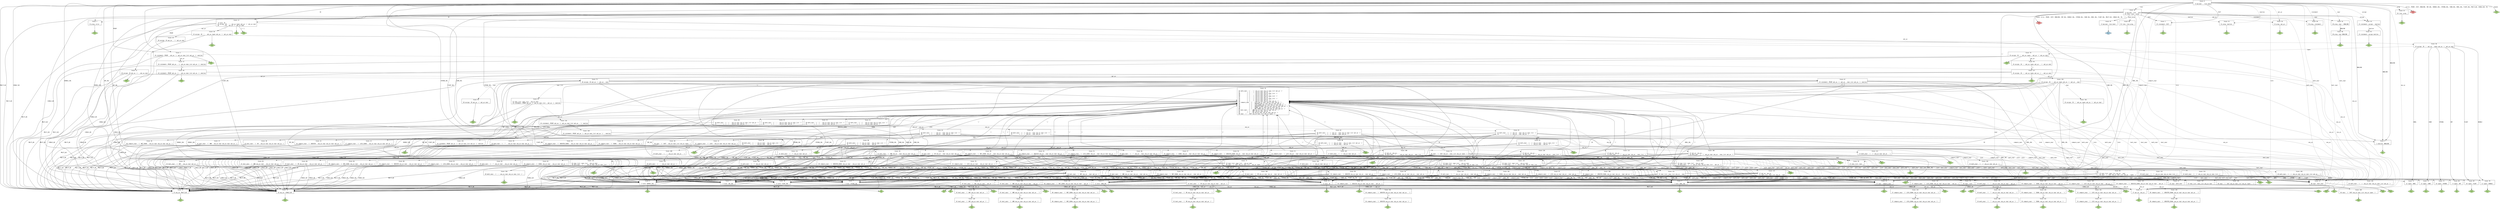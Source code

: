 // Generated by GNU Bison 3.5.1.
// Report bugs to <bug-bison@gnu.org>.
// Home page: <https://www.gnu.org/software/bison/>.

digraph "./parser/Parser.y"
{
  node [fontname = courier, shape = box, colorscheme = paired6]
  edge [fontname = courier]

  0 [label="State 0\n\l  0 $accept: . line $end\l"]
  0 -> 1 [style=dotted]
  0 -> 2 [style=solid label="PRINT"]
  0 -> 3 [style=solid label="EXIT"]
  0 -> 4 [style=solid label="NEWLINE"]
  0 -> 5 [style=solid label="INT_VAL"]
  0 -> 6 [style=solid label="DOUBLE_VAL"]
  0 -> 7 [style=solid label="STRING_VAL"]
  0 -> 8 [style=solid label="CHAR_VAL"]
  0 -> 9 [style=solid label="BOOL_VAL"]
  0 -> 10 [style=solid label="FLOAT_VAL"]
  0 -> 11 [style=solid label="MULTI_WS"]
  0 -> 12 [style=solid label="SINGLE_WS"]
  0 -> 13 [style=solid label="ID"]
  0 -> 14 [style=solid label="'('"]
  0 -> 15 [style=dashed label="newline"]
  0 -> 16 [style=dashed label="term"]
  0 -> 17 [style=dashed label="any_ws"]
  0 -> 18 [style=dashed label="opt_ws"]
  0 -> 19 [style=dashed label="assign"]
  0 -> 20 [style=dashed label="statement"]
  0 -> 21 [style=dashed label="math_expr"]
  0 -> 22 [style=dashed label="compare_expr"]
  0 -> 23 [style=dashed label="bool_expr"]
  0 -> 24 [style=dashed label="expr"]
  0 -> 25 [style=dashed label="prog"]
  0 -> 26 [style=dashed label="line"]
  0 -> "0R18d" [label="[error, PRINT, EXIT, NEWLINE, INT_VAL, DOUBLE_VAL, STRING_VAL, CHAR_VAL, BOOL_VAL, FLOAT_VAL, MULTI_WS, SINGLE_WS, ID, '(']", style=solid]
 "0R18d" [label="R18", fillcolor=5, shape=diamond, style=filled]
  0 -> "0R18" [label="[$end]", style=solid]
 "0R18" [label="R18", fillcolor=3, shape=diamond, style=filled]
  1 [label="State 1\n\l 53 prog: error .\l"]
  1 -> "1R53" [style=solid]
 "1R53" [label="R53", fillcolor=3, shape=diamond, style=filled]
  2 [label="State 2\n\l 24 statement: PRINT . opt_ws '|' opt_ws expr_list opt_ws '|' newline\l"]
  2 -> 11 [style=solid label="MULTI_WS"]
  2 -> 12 [style=solid label="SINGLE_WS"]
  2 -> 17 [style=dashed label="any_ws"]
  2 -> 27 [style=dashed label="opt_ws"]
  2 -> "2R18" [style=solid]
 "2R18" [label="R18", fillcolor=3, shape=diamond, style=filled]
  3 [label="State 3\n\l 25 statement: EXIT .\l"]
  3 -> "3R25" [style=solid]
 "3R25" [label="R25", fillcolor=3, shape=diamond, style=filled]
  4 [label="State 4\n\l  1 newline: NEWLINE .\l"]
  4 -> "4R1" [style=solid]
 "4R1" [label="R1", fillcolor=3, shape=diamond, style=filled]
  5 [label="State 5\n\l  2 term: INT_VAL .\l"]
  5 -> "5R2" [style=solid]
 "5R2" [label="R2", fillcolor=3, shape=diamond, style=filled]
  6 [label="State 6\n\l  3 term: DOUBLE_VAL .\l"]
  6 -> "6R3" [style=solid]
 "6R3" [label="R3", fillcolor=3, shape=diamond, style=filled]
  7 [label="State 7\n\l  5 term: STRING_VAL .\l"]
  7 -> "7R5" [style=solid]
 "7R5" [label="R5", fillcolor=3, shape=diamond, style=filled]
  8 [label="State 8\n\l  6 term: CHAR_VAL .\l"]
  8 -> "8R6" [style=solid]
 "8R6" [label="R6", fillcolor=3, shape=diamond, style=filled]
  9 [label="State 9\n\l  7 term: BOOL_VAL .\l"]
  9 -> "9R7" [style=solid]
 "9R7" [label="R7", fillcolor=3, shape=diamond, style=filled]
  10 [label="State 10\n\l  4 term: FLOAT_VAL .\l"]
  10 -> "10R4" [style=solid]
 "10R4" [label="R4", fillcolor=3, shape=diamond, style=filled]
  11 [label="State 11\n\l 15 any_ws: MULTI_WS .\l"]
  11 -> "11R15" [style=solid]
 "11R15" [label="R15", fillcolor=3, shape=diamond, style=filled]
  12 [label="State 12\n\l 16 any_ws: SINGLE_WS .\l"]
  12 -> "12R16" [style=solid]
 "12R16" [label="R16", fillcolor=3, shape=diamond, style=filled]
  13 [label="State 13\n\l  8 term: ID .\l 19 assign: ID . ':' opt_ws types opt_ws '=' opt_ws expr\l 20       | ID . opt_ws '=' opt_ws expr\l"]
  13 -> 11 [style=solid label="MULTI_WS"]
  13 -> 12 [style=solid label="SINGLE_WS"]
  13 -> 28 [style=solid label="':'"]
  13 -> 17 [style=dashed label="any_ws"]
  13 -> 29 [style=dashed label="opt_ws"]
  13 -> "13R8" [style=solid]
 "13R8" [label="R8", fillcolor=3, shape=diamond, style=filled]
  13 -> "13R18" [label="['=']", style=solid]
 "13R18" [label="R18", fillcolor=3, shape=diamond, style=filled]
  14 [label="State 14\n\l 26 math_expr: '(' . '+' any_ws expr any_ws expr_list opt_ws ')'\l 27          | '(' . '+' any_ws expr opt_ws ')'\l 28          | '(' . '-' any_ws expr any_ws expr_list ')'\l 29          | '(' . '-' any_ws expr opt_ws ')'\l 30          | '(' . '*' any_ws expr any_ws expr_list ')'\l 31          | '(' . '*' any_ws expr opt_ws ')'\l 32          | '(' . '/' any_ws expr any_ws expr_list ')'\l 33          | '(' . '/' any_ws expr opt_ws ')'\l 34          | '(' . '^' any_ws expr any_ws expr opt_ws ')'\l 35 compare_expr: '(' . LESS any_ws expr any_ws expr opt_ws ')'\l 36             | '(' . GREATER any_ws expr any_ws expr opt_ws ')'\l 37             | '(' . LESS_EQUAL any_ws expr any_ws expr opt_ws ')'\l 38             | '(' . GREATER_EQUAL any_ws expr any_ws expr opt_ws ')'\l 39             | '(' . EQUAL any_ws expr any_ws expr opt_ws ')'\l 40             | '(' . NOT_EQUAL any_ws expr any_ws expr opt_ws ')'\l 41 bool_expr: '(' . AND any_ws expr any_ws expr opt_ws ')'\l 42          | '(' . NOT any_ws expr opt_ws ')'\l 43          | '(' . OR any_ws expr any_ws expr opt_ws ')'\l 46 expr: '(' . CAST any_ws expr_list any_ws types ')'\l"]
  14 -> 30 [style=solid label="CAST"]
  14 -> 31 [style=solid label="LESS"]
  14 -> 32 [style=solid label="GREATER"]
  14 -> 33 [style=solid label="LESS_EQUAL"]
  14 -> 34 [style=solid label="GREATER_EQUAL"]
  14 -> 35 [style=solid label="EQUAL"]
  14 -> 36 [style=solid label="NOT_EQUAL"]
  14 -> 37 [style=solid label="AND"]
  14 -> 38 [style=solid label="OR"]
  14 -> 39 [style=solid label="NOT"]
  14 -> 40 [style=solid label="'+'"]
  14 -> 41 [style=solid label="'-'"]
  14 -> 42 [style=solid label="'*'"]
  14 -> 43 [style=solid label="'/'"]
  14 -> 44 [style=solid label="'^'"]
  15 [label="State 15\n\l 51 prog: newline .\l"]
  15 -> "15R51" [style=solid]
 "15R51" [label="R51", fillcolor=3, shape=diamond, style=filled]
  16 [label="State 16\n\l 44 expr: term .\l"]
  16 -> "16R44" [style=solid]
 "16R44" [label="R44", fillcolor=3, shape=diamond, style=filled]
  17 [label="State 17\n\l 17 opt_ws: any_ws .\l"]
  17 -> "17R17" [style=solid]
 "17R17" [label="R17", fillcolor=3, shape=diamond, style=filled]
  18 [label="State 18\n\l 52 prog: opt_ws .\l"]
  18 -> "18R52" [style=solid]
 "18R52" [label="R52", fillcolor=3, shape=diamond, style=filled]
  19 [label="State 19\n\l 23 statement: assign . newline\l"]
  19 -> 4 [style=solid label="NEWLINE"]
  19 -> 45 [style=dashed label="newline"]
  20 [label="State 20\n\l 50 prog: statement .\l"]
  20 -> "20R50" [style=solid]
 "20R50" [label="R50", fillcolor=3, shape=diamond, style=filled]
  21 [label="State 21\n\l 45 expr: math_expr .\l"]
  21 -> "21R45" [style=solid]
 "21R45" [label="R45", fillcolor=3, shape=diamond, style=filled]
  22 [label="State 22\n\l 47 expr: compare_expr .\l"]
  22 -> "22R47" [style=solid]
 "22R47" [label="R47", fillcolor=3, shape=diamond, style=filled]
  23 [label="State 23\n\l 48 expr: bool_expr .\l"]
  23 -> "23R48" [style=solid]
 "23R48" [label="R48", fillcolor=3, shape=diamond, style=filled]
  24 [label="State 24\n\l 49 prog: expr . NEWLINE\l"]
  24 -> 46 [style=solid label="NEWLINE"]
  25 [label="State 25\n\l 54 line: prog .\l"]
  25 -> "25R54" [style=solid]
 "25R54" [label="R54", fillcolor=3, shape=diamond, style=filled]
  26 [label="State 26\n\l  0 $accept: line . $end\l 55 line: line . prog\l"]
  26 -> 47 [style=solid label="$end"]
  26 -> 1 [style=dotted]
  26 -> 2 [style=solid label="PRINT"]
  26 -> 3 [style=solid label="EXIT"]
  26 -> 4 [style=solid label="NEWLINE"]
  26 -> 5 [style=solid label="INT_VAL"]
  26 -> 6 [style=solid label="DOUBLE_VAL"]
  26 -> 7 [style=solid label="STRING_VAL"]
  26 -> 8 [style=solid label="CHAR_VAL"]
  26 -> 9 [style=solid label="BOOL_VAL"]
  26 -> 10 [style=solid label="FLOAT_VAL"]
  26 -> 11 [style=solid label="MULTI_WS"]
  26 -> 12 [style=solid label="SINGLE_WS"]
  26 -> 13 [style=solid label="ID"]
  26 -> 14 [style=solid label="'('"]
  26 -> 15 [style=dashed label="newline"]
  26 -> 16 [style=dashed label="term"]
  26 -> 17 [style=dashed label="any_ws"]
  26 -> 18 [style=dashed label="opt_ws"]
  26 -> 19 [style=dashed label="assign"]
  26 -> 20 [style=dashed label="statement"]
  26 -> 21 [style=dashed label="math_expr"]
  26 -> 22 [style=dashed label="compare_expr"]
  26 -> 23 [style=dashed label="bool_expr"]
  26 -> 24 [style=dashed label="expr"]
  26 -> 48 [style=dashed label="prog"]
  26 -> "26R18d" [label="[$end, error, PRINT, EXIT, NEWLINE, INT_VAL, DOUBLE_VAL, STRING_VAL, CHAR_VAL, BOOL_VAL, FLOAT_VAL, MULTI_WS, SINGLE_WS, ID, '(']", style=solid]
 "26R18d" [label="R18", fillcolor=5, shape=diamond, style=filled]
  27 [label="State 27\n\l 24 statement: PRINT opt_ws . '|' opt_ws expr_list opt_ws '|' newline\l"]
  27 -> 49 [style=solid label="'|'"]
  28 [label="State 28\n\l 19 assign: ID ':' . opt_ws types opt_ws '=' opt_ws expr\l"]
  28 -> 11 [style=solid label="MULTI_WS"]
  28 -> 12 [style=solid label="SINGLE_WS"]
  28 -> 17 [style=dashed label="any_ws"]
  28 -> 50 [style=dashed label="opt_ws"]
  28 -> "28R18" [style=solid]
 "28R18" [label="R18", fillcolor=3, shape=diamond, style=filled]
  29 [label="State 29\n\l 20 assign: ID opt_ws . '=' opt_ws expr\l"]
  29 -> 51 [style=solid label="'='"]
  30 [label="State 30\n\l 46 expr: '(' CAST . any_ws expr_list any_ws types ')'\l"]
  30 -> 11 [style=solid label="MULTI_WS"]
  30 -> 12 [style=solid label="SINGLE_WS"]
  30 -> 52 [style=dashed label="any_ws"]
  31 [label="State 31\n\l 35 compare_expr: '(' LESS . any_ws expr any_ws expr opt_ws ')'\l"]
  31 -> 11 [style=solid label="MULTI_WS"]
  31 -> 12 [style=solid label="SINGLE_WS"]
  31 -> 53 [style=dashed label="any_ws"]
  32 [label="State 32\n\l 36 compare_expr: '(' GREATER . any_ws expr any_ws expr opt_ws ')'\l"]
  32 -> 11 [style=solid label="MULTI_WS"]
  32 -> 12 [style=solid label="SINGLE_WS"]
  32 -> 54 [style=dashed label="any_ws"]
  33 [label="State 33\n\l 37 compare_expr: '(' LESS_EQUAL . any_ws expr any_ws expr opt_ws ')'\l"]
  33 -> 11 [style=solid label="MULTI_WS"]
  33 -> 12 [style=solid label="SINGLE_WS"]
  33 -> 55 [style=dashed label="any_ws"]
  34 [label="State 34\n\l 38 compare_expr: '(' GREATER_EQUAL . any_ws expr any_ws expr opt_ws ')'\l"]
  34 -> 11 [style=solid label="MULTI_WS"]
  34 -> 12 [style=solid label="SINGLE_WS"]
  34 -> 56 [style=dashed label="any_ws"]
  35 [label="State 35\n\l 39 compare_expr: '(' EQUAL . any_ws expr any_ws expr opt_ws ')'\l"]
  35 -> 11 [style=solid label="MULTI_WS"]
  35 -> 12 [style=solid label="SINGLE_WS"]
  35 -> 57 [style=dashed label="any_ws"]
  36 [label="State 36\n\l 40 compare_expr: '(' NOT_EQUAL . any_ws expr any_ws expr opt_ws ')'\l"]
  36 -> 11 [style=solid label="MULTI_WS"]
  36 -> 12 [style=solid label="SINGLE_WS"]
  36 -> 58 [style=dashed label="any_ws"]
  37 [label="State 37\n\l 41 bool_expr: '(' AND . any_ws expr any_ws expr opt_ws ')'\l"]
  37 -> 11 [style=solid label="MULTI_WS"]
  37 -> 12 [style=solid label="SINGLE_WS"]
  37 -> 59 [style=dashed label="any_ws"]
  38 [label="State 38\n\l 43 bool_expr: '(' OR . any_ws expr any_ws expr opt_ws ')'\l"]
  38 -> 11 [style=solid label="MULTI_WS"]
  38 -> 12 [style=solid label="SINGLE_WS"]
  38 -> 60 [style=dashed label="any_ws"]
  39 [label="State 39\n\l 42 bool_expr: '(' NOT . any_ws expr opt_ws ')'\l"]
  39 -> 11 [style=solid label="MULTI_WS"]
  39 -> 12 [style=solid label="SINGLE_WS"]
  39 -> 61 [style=dashed label="any_ws"]
  40 [label="State 40\n\l 26 math_expr: '(' '+' . any_ws expr any_ws expr_list opt_ws ')'\l 27          | '(' '+' . any_ws expr opt_ws ')'\l"]
  40 -> 11 [style=solid label="MULTI_WS"]
  40 -> 12 [style=solid label="SINGLE_WS"]
  40 -> 62 [style=dashed label="any_ws"]
  41 [label="State 41\n\l 28 math_expr: '(' '-' . any_ws expr any_ws expr_list ')'\l 29          | '(' '-' . any_ws expr opt_ws ')'\l"]
  41 -> 11 [style=solid label="MULTI_WS"]
  41 -> 12 [style=solid label="SINGLE_WS"]
  41 -> 63 [style=dashed label="any_ws"]
  42 [label="State 42\n\l 30 math_expr: '(' '*' . any_ws expr any_ws expr_list ')'\l 31          | '(' '*' . any_ws expr opt_ws ')'\l"]
  42 -> 11 [style=solid label="MULTI_WS"]
  42 -> 12 [style=solid label="SINGLE_WS"]
  42 -> 64 [style=dashed label="any_ws"]
  43 [label="State 43\n\l 32 math_expr: '(' '/' . any_ws expr any_ws expr_list ')'\l 33          | '(' '/' . any_ws expr opt_ws ')'\l"]
  43 -> 11 [style=solid label="MULTI_WS"]
  43 -> 12 [style=solid label="SINGLE_WS"]
  43 -> 65 [style=dashed label="any_ws"]
  44 [label="State 44\n\l 34 math_expr: '(' '^' . any_ws expr any_ws expr opt_ws ')'\l"]
  44 -> 11 [style=solid label="MULTI_WS"]
  44 -> 12 [style=solid label="SINGLE_WS"]
  44 -> 66 [style=dashed label="any_ws"]
  45 [label="State 45\n\l 23 statement: assign newline .\l"]
  45 -> "45R23" [style=solid]
 "45R23" [label="R23", fillcolor=3, shape=diamond, style=filled]
  46 [label="State 46\n\l 49 prog: expr NEWLINE .\l"]
  46 -> "46R49" [style=solid]
 "46R49" [label="R49", fillcolor=3, shape=diamond, style=filled]
  47 [label="State 47\n\l  0 $accept: line $end .\l"]
  47 -> "47R0" [style=solid]
 "47R0" [label="Acc", fillcolor=1, shape=diamond, style=filled]
  48 [label="State 48\n\l 55 line: line prog .\l"]
  48 -> "48R55" [style=solid]
 "48R55" [label="R55", fillcolor=3, shape=diamond, style=filled]
  49 [label="State 49\n\l 24 statement: PRINT opt_ws '|' . opt_ws expr_list opt_ws '|' newline\l"]
  49 -> 11 [style=solid label="MULTI_WS"]
  49 -> 12 [style=solid label="SINGLE_WS"]
  49 -> 17 [style=dashed label="any_ws"]
  49 -> 67 [style=dashed label="opt_ws"]
  49 -> "49R18" [style=solid]
 "49R18" [label="R18", fillcolor=3, shape=diamond, style=filled]
  50 [label="State 50\n\l 19 assign: ID ':' opt_ws . types opt_ws '=' opt_ws expr\l"]
  50 -> 68 [style=solid label="INT"]
  50 -> 69 [style=solid label="FLOAT"]
  50 -> 70 [style=solid label="DOUBLE"]
  50 -> 71 [style=solid label="BOOL"]
  50 -> 72 [style=solid label="CHAR"]
  50 -> 73 [style=solid label="STRING"]
  50 -> 74 [style=dashed label="types"]
  51 [label="State 51\n\l 20 assign: ID opt_ws '=' . opt_ws expr\l"]
  51 -> 11 [style=solid label="MULTI_WS"]
  51 -> 12 [style=solid label="SINGLE_WS"]
  51 -> 17 [style=dashed label="any_ws"]
  51 -> 75 [style=dashed label="opt_ws"]
  51 -> "51R18" [style=solid]
 "51R18" [label="R18", fillcolor=3, shape=diamond, style=filled]
  52 [label="State 52\n\l 46 expr: '(' CAST any_ws . expr_list any_ws types ')'\l"]
  52 -> 5 [style=solid label="INT_VAL"]
  52 -> 6 [style=solid label="DOUBLE_VAL"]
  52 -> 7 [style=solid label="STRING_VAL"]
  52 -> 8 [style=solid label="CHAR_VAL"]
  52 -> 9 [style=solid label="BOOL_VAL"]
  52 -> 10 [style=solid label="FLOAT_VAL"]
  52 -> 76 [style=solid label="ID"]
  52 -> 14 [style=solid label="'('"]
  52 -> 16 [style=dashed label="term"]
  52 -> 77 [style=dashed label="expr_list"]
  52 -> 21 [style=dashed label="math_expr"]
  52 -> 22 [style=dashed label="compare_expr"]
  52 -> 23 [style=dashed label="bool_expr"]
  52 -> 78 [style=dashed label="expr"]
  53 [label="State 53\n\l 35 compare_expr: '(' LESS any_ws . expr any_ws expr opt_ws ')'\l"]
  53 -> 5 [style=solid label="INT_VAL"]
  53 -> 6 [style=solid label="DOUBLE_VAL"]
  53 -> 7 [style=solid label="STRING_VAL"]
  53 -> 8 [style=solid label="CHAR_VAL"]
  53 -> 9 [style=solid label="BOOL_VAL"]
  53 -> 10 [style=solid label="FLOAT_VAL"]
  53 -> 76 [style=solid label="ID"]
  53 -> 14 [style=solid label="'('"]
  53 -> 16 [style=dashed label="term"]
  53 -> 21 [style=dashed label="math_expr"]
  53 -> 22 [style=dashed label="compare_expr"]
  53 -> 23 [style=dashed label="bool_expr"]
  53 -> 79 [style=dashed label="expr"]
  54 [label="State 54\n\l 36 compare_expr: '(' GREATER any_ws . expr any_ws expr opt_ws ')'\l"]
  54 -> 5 [style=solid label="INT_VAL"]
  54 -> 6 [style=solid label="DOUBLE_VAL"]
  54 -> 7 [style=solid label="STRING_VAL"]
  54 -> 8 [style=solid label="CHAR_VAL"]
  54 -> 9 [style=solid label="BOOL_VAL"]
  54 -> 10 [style=solid label="FLOAT_VAL"]
  54 -> 76 [style=solid label="ID"]
  54 -> 14 [style=solid label="'('"]
  54 -> 16 [style=dashed label="term"]
  54 -> 21 [style=dashed label="math_expr"]
  54 -> 22 [style=dashed label="compare_expr"]
  54 -> 23 [style=dashed label="bool_expr"]
  54 -> 80 [style=dashed label="expr"]
  55 [label="State 55\n\l 37 compare_expr: '(' LESS_EQUAL any_ws . expr any_ws expr opt_ws ')'\l"]
  55 -> 5 [style=solid label="INT_VAL"]
  55 -> 6 [style=solid label="DOUBLE_VAL"]
  55 -> 7 [style=solid label="STRING_VAL"]
  55 -> 8 [style=solid label="CHAR_VAL"]
  55 -> 9 [style=solid label="BOOL_VAL"]
  55 -> 10 [style=solid label="FLOAT_VAL"]
  55 -> 76 [style=solid label="ID"]
  55 -> 14 [style=solid label="'('"]
  55 -> 16 [style=dashed label="term"]
  55 -> 21 [style=dashed label="math_expr"]
  55 -> 22 [style=dashed label="compare_expr"]
  55 -> 23 [style=dashed label="bool_expr"]
  55 -> 81 [style=dashed label="expr"]
  56 [label="State 56\n\l 38 compare_expr: '(' GREATER_EQUAL any_ws . expr any_ws expr opt_ws ')'\l"]
  56 -> 5 [style=solid label="INT_VAL"]
  56 -> 6 [style=solid label="DOUBLE_VAL"]
  56 -> 7 [style=solid label="STRING_VAL"]
  56 -> 8 [style=solid label="CHAR_VAL"]
  56 -> 9 [style=solid label="BOOL_VAL"]
  56 -> 10 [style=solid label="FLOAT_VAL"]
  56 -> 76 [style=solid label="ID"]
  56 -> 14 [style=solid label="'('"]
  56 -> 16 [style=dashed label="term"]
  56 -> 21 [style=dashed label="math_expr"]
  56 -> 22 [style=dashed label="compare_expr"]
  56 -> 23 [style=dashed label="bool_expr"]
  56 -> 82 [style=dashed label="expr"]
  57 [label="State 57\n\l 39 compare_expr: '(' EQUAL any_ws . expr any_ws expr opt_ws ')'\l"]
  57 -> 5 [style=solid label="INT_VAL"]
  57 -> 6 [style=solid label="DOUBLE_VAL"]
  57 -> 7 [style=solid label="STRING_VAL"]
  57 -> 8 [style=solid label="CHAR_VAL"]
  57 -> 9 [style=solid label="BOOL_VAL"]
  57 -> 10 [style=solid label="FLOAT_VAL"]
  57 -> 76 [style=solid label="ID"]
  57 -> 14 [style=solid label="'('"]
  57 -> 16 [style=dashed label="term"]
  57 -> 21 [style=dashed label="math_expr"]
  57 -> 22 [style=dashed label="compare_expr"]
  57 -> 23 [style=dashed label="bool_expr"]
  57 -> 83 [style=dashed label="expr"]
  58 [label="State 58\n\l 40 compare_expr: '(' NOT_EQUAL any_ws . expr any_ws expr opt_ws ')'\l"]
  58 -> 5 [style=solid label="INT_VAL"]
  58 -> 6 [style=solid label="DOUBLE_VAL"]
  58 -> 7 [style=solid label="STRING_VAL"]
  58 -> 8 [style=solid label="CHAR_VAL"]
  58 -> 9 [style=solid label="BOOL_VAL"]
  58 -> 10 [style=solid label="FLOAT_VAL"]
  58 -> 76 [style=solid label="ID"]
  58 -> 14 [style=solid label="'('"]
  58 -> 16 [style=dashed label="term"]
  58 -> 21 [style=dashed label="math_expr"]
  58 -> 22 [style=dashed label="compare_expr"]
  58 -> 23 [style=dashed label="bool_expr"]
  58 -> 84 [style=dashed label="expr"]
  59 [label="State 59\n\l 41 bool_expr: '(' AND any_ws . expr any_ws expr opt_ws ')'\l"]
  59 -> 5 [style=solid label="INT_VAL"]
  59 -> 6 [style=solid label="DOUBLE_VAL"]
  59 -> 7 [style=solid label="STRING_VAL"]
  59 -> 8 [style=solid label="CHAR_VAL"]
  59 -> 9 [style=solid label="BOOL_VAL"]
  59 -> 10 [style=solid label="FLOAT_VAL"]
  59 -> 76 [style=solid label="ID"]
  59 -> 14 [style=solid label="'('"]
  59 -> 16 [style=dashed label="term"]
  59 -> 21 [style=dashed label="math_expr"]
  59 -> 22 [style=dashed label="compare_expr"]
  59 -> 23 [style=dashed label="bool_expr"]
  59 -> 85 [style=dashed label="expr"]
  60 [label="State 60\n\l 43 bool_expr: '(' OR any_ws . expr any_ws expr opt_ws ')'\l"]
  60 -> 5 [style=solid label="INT_VAL"]
  60 -> 6 [style=solid label="DOUBLE_VAL"]
  60 -> 7 [style=solid label="STRING_VAL"]
  60 -> 8 [style=solid label="CHAR_VAL"]
  60 -> 9 [style=solid label="BOOL_VAL"]
  60 -> 10 [style=solid label="FLOAT_VAL"]
  60 -> 76 [style=solid label="ID"]
  60 -> 14 [style=solid label="'('"]
  60 -> 16 [style=dashed label="term"]
  60 -> 21 [style=dashed label="math_expr"]
  60 -> 22 [style=dashed label="compare_expr"]
  60 -> 23 [style=dashed label="bool_expr"]
  60 -> 86 [style=dashed label="expr"]
  61 [label="State 61\n\l 42 bool_expr: '(' NOT any_ws . expr opt_ws ')'\l"]
  61 -> 5 [style=solid label="INT_VAL"]
  61 -> 6 [style=solid label="DOUBLE_VAL"]
  61 -> 7 [style=solid label="STRING_VAL"]
  61 -> 8 [style=solid label="CHAR_VAL"]
  61 -> 9 [style=solid label="BOOL_VAL"]
  61 -> 10 [style=solid label="FLOAT_VAL"]
  61 -> 76 [style=solid label="ID"]
  61 -> 14 [style=solid label="'('"]
  61 -> 16 [style=dashed label="term"]
  61 -> 21 [style=dashed label="math_expr"]
  61 -> 22 [style=dashed label="compare_expr"]
  61 -> 23 [style=dashed label="bool_expr"]
  61 -> 87 [style=dashed label="expr"]
  62 [label="State 62\n\l 26 math_expr: '(' '+' any_ws . expr any_ws expr_list opt_ws ')'\l 27          | '(' '+' any_ws . expr opt_ws ')'\l"]
  62 -> 5 [style=solid label="INT_VAL"]
  62 -> 6 [style=solid label="DOUBLE_VAL"]
  62 -> 7 [style=solid label="STRING_VAL"]
  62 -> 8 [style=solid label="CHAR_VAL"]
  62 -> 9 [style=solid label="BOOL_VAL"]
  62 -> 10 [style=solid label="FLOAT_VAL"]
  62 -> 76 [style=solid label="ID"]
  62 -> 14 [style=solid label="'('"]
  62 -> 16 [style=dashed label="term"]
  62 -> 21 [style=dashed label="math_expr"]
  62 -> 22 [style=dashed label="compare_expr"]
  62 -> 23 [style=dashed label="bool_expr"]
  62 -> 88 [style=dashed label="expr"]
  63 [label="State 63\n\l 28 math_expr: '(' '-' any_ws . expr any_ws expr_list ')'\l 29          | '(' '-' any_ws . expr opt_ws ')'\l"]
  63 -> 5 [style=solid label="INT_VAL"]
  63 -> 6 [style=solid label="DOUBLE_VAL"]
  63 -> 7 [style=solid label="STRING_VAL"]
  63 -> 8 [style=solid label="CHAR_VAL"]
  63 -> 9 [style=solid label="BOOL_VAL"]
  63 -> 10 [style=solid label="FLOAT_VAL"]
  63 -> 76 [style=solid label="ID"]
  63 -> 14 [style=solid label="'('"]
  63 -> 16 [style=dashed label="term"]
  63 -> 21 [style=dashed label="math_expr"]
  63 -> 22 [style=dashed label="compare_expr"]
  63 -> 23 [style=dashed label="bool_expr"]
  63 -> 89 [style=dashed label="expr"]
  64 [label="State 64\n\l 30 math_expr: '(' '*' any_ws . expr any_ws expr_list ')'\l 31          | '(' '*' any_ws . expr opt_ws ')'\l"]
  64 -> 5 [style=solid label="INT_VAL"]
  64 -> 6 [style=solid label="DOUBLE_VAL"]
  64 -> 7 [style=solid label="STRING_VAL"]
  64 -> 8 [style=solid label="CHAR_VAL"]
  64 -> 9 [style=solid label="BOOL_VAL"]
  64 -> 10 [style=solid label="FLOAT_VAL"]
  64 -> 76 [style=solid label="ID"]
  64 -> 14 [style=solid label="'('"]
  64 -> 16 [style=dashed label="term"]
  64 -> 21 [style=dashed label="math_expr"]
  64 -> 22 [style=dashed label="compare_expr"]
  64 -> 23 [style=dashed label="bool_expr"]
  64 -> 90 [style=dashed label="expr"]
  65 [label="State 65\n\l 32 math_expr: '(' '/' any_ws . expr any_ws expr_list ')'\l 33          | '(' '/' any_ws . expr opt_ws ')'\l"]
  65 -> 5 [style=solid label="INT_VAL"]
  65 -> 6 [style=solid label="DOUBLE_VAL"]
  65 -> 7 [style=solid label="STRING_VAL"]
  65 -> 8 [style=solid label="CHAR_VAL"]
  65 -> 9 [style=solid label="BOOL_VAL"]
  65 -> 10 [style=solid label="FLOAT_VAL"]
  65 -> 76 [style=solid label="ID"]
  65 -> 14 [style=solid label="'('"]
  65 -> 16 [style=dashed label="term"]
  65 -> 21 [style=dashed label="math_expr"]
  65 -> 22 [style=dashed label="compare_expr"]
  65 -> 23 [style=dashed label="bool_expr"]
  65 -> 91 [style=dashed label="expr"]
  66 [label="State 66\n\l 34 math_expr: '(' '^' any_ws . expr any_ws expr opt_ws ')'\l"]
  66 -> 5 [style=solid label="INT_VAL"]
  66 -> 6 [style=solid label="DOUBLE_VAL"]
  66 -> 7 [style=solid label="STRING_VAL"]
  66 -> 8 [style=solid label="CHAR_VAL"]
  66 -> 9 [style=solid label="BOOL_VAL"]
  66 -> 10 [style=solid label="FLOAT_VAL"]
  66 -> 76 [style=solid label="ID"]
  66 -> 14 [style=solid label="'('"]
  66 -> 16 [style=dashed label="term"]
  66 -> 21 [style=dashed label="math_expr"]
  66 -> 22 [style=dashed label="compare_expr"]
  66 -> 23 [style=dashed label="bool_expr"]
  66 -> 92 [style=dashed label="expr"]
  67 [label="State 67\n\l 24 statement: PRINT opt_ws '|' opt_ws . expr_list opt_ws '|' newline\l"]
  67 -> 5 [style=solid label="INT_VAL"]
  67 -> 6 [style=solid label="DOUBLE_VAL"]
  67 -> 7 [style=solid label="STRING_VAL"]
  67 -> 8 [style=solid label="CHAR_VAL"]
  67 -> 9 [style=solid label="BOOL_VAL"]
  67 -> 10 [style=solid label="FLOAT_VAL"]
  67 -> 76 [style=solid label="ID"]
  67 -> 14 [style=solid label="'('"]
  67 -> 16 [style=dashed label="term"]
  67 -> 93 [style=dashed label="expr_list"]
  67 -> 21 [style=dashed label="math_expr"]
  67 -> 22 [style=dashed label="compare_expr"]
  67 -> 23 [style=dashed label="bool_expr"]
  67 -> 78 [style=dashed label="expr"]
  68 [label="State 68\n\l  9 types: INT .\l"]
  68 -> "68R9" [style=solid]
 "68R9" [label="R9", fillcolor=3, shape=diamond, style=filled]
  69 [label="State 69\n\l 10 types: FLOAT .\l"]
  69 -> "69R10" [style=solid]
 "69R10" [label="R10", fillcolor=3, shape=diamond, style=filled]
  70 [label="State 70\n\l 11 types: DOUBLE .\l"]
  70 -> "70R11" [style=solid]
 "70R11" [label="R11", fillcolor=3, shape=diamond, style=filled]
  71 [label="State 71\n\l 12 types: BOOL .\l"]
  71 -> "71R12" [style=solid]
 "71R12" [label="R12", fillcolor=3, shape=diamond, style=filled]
  72 [label="State 72\n\l 13 types: CHAR .\l"]
  72 -> "72R13" [style=solid]
 "72R13" [label="R13", fillcolor=3, shape=diamond, style=filled]
  73 [label="State 73\n\l 14 types: STRING .\l"]
  73 -> "73R14" [style=solid]
 "73R14" [label="R14", fillcolor=3, shape=diamond, style=filled]
  74 [label="State 74\n\l 19 assign: ID ':' opt_ws types . opt_ws '=' opt_ws expr\l"]
  74 -> 11 [style=solid label="MULTI_WS"]
  74 -> 12 [style=solid label="SINGLE_WS"]
  74 -> 17 [style=dashed label="any_ws"]
  74 -> 94 [style=dashed label="opt_ws"]
  74 -> "74R18" [style=solid]
 "74R18" [label="R18", fillcolor=3, shape=diamond, style=filled]
  75 [label="State 75\n\l 20 assign: ID opt_ws '=' opt_ws . expr\l"]
  75 -> 5 [style=solid label="INT_VAL"]
  75 -> 6 [style=solid label="DOUBLE_VAL"]
  75 -> 7 [style=solid label="STRING_VAL"]
  75 -> 8 [style=solid label="CHAR_VAL"]
  75 -> 9 [style=solid label="BOOL_VAL"]
  75 -> 10 [style=solid label="FLOAT_VAL"]
  75 -> 76 [style=solid label="ID"]
  75 -> 14 [style=solid label="'('"]
  75 -> 16 [style=dashed label="term"]
  75 -> 21 [style=dashed label="math_expr"]
  75 -> 22 [style=dashed label="compare_expr"]
  75 -> 23 [style=dashed label="bool_expr"]
  75 -> 95 [style=dashed label="expr"]
  76 [label="State 76\n\l  8 term: ID .\l"]
  76 -> "76R8" [style=solid]
 "76R8" [label="R8", fillcolor=3, shape=diamond, style=filled]
  77 [label="State 77\n\l 22 expr_list: expr_list . any_ws expr\l 46 expr: '(' CAST any_ws expr_list . any_ws types ')'\l"]
  77 -> 11 [style=solid label="MULTI_WS"]
  77 -> 12 [style=solid label="SINGLE_WS"]
  77 -> 96 [style=dashed label="any_ws"]
  78 [label="State 78\n\l 21 expr_list: expr .\l"]
  78 -> "78R21" [style=solid]
 "78R21" [label="R21", fillcolor=3, shape=diamond, style=filled]
  79 [label="State 79\n\l 35 compare_expr: '(' LESS any_ws expr . any_ws expr opt_ws ')'\l"]
  79 -> 11 [style=solid label="MULTI_WS"]
  79 -> 12 [style=solid label="SINGLE_WS"]
  79 -> 97 [style=dashed label="any_ws"]
  80 [label="State 80\n\l 36 compare_expr: '(' GREATER any_ws expr . any_ws expr opt_ws ')'\l"]
  80 -> 11 [style=solid label="MULTI_WS"]
  80 -> 12 [style=solid label="SINGLE_WS"]
  80 -> 98 [style=dashed label="any_ws"]
  81 [label="State 81\n\l 37 compare_expr: '(' LESS_EQUAL any_ws expr . any_ws expr opt_ws ')'\l"]
  81 -> 11 [style=solid label="MULTI_WS"]
  81 -> 12 [style=solid label="SINGLE_WS"]
  81 -> 99 [style=dashed label="any_ws"]
  82 [label="State 82\n\l 38 compare_expr: '(' GREATER_EQUAL any_ws expr . any_ws expr opt_ws ')'\l"]
  82 -> 11 [style=solid label="MULTI_WS"]
  82 -> 12 [style=solid label="SINGLE_WS"]
  82 -> 100 [style=dashed label="any_ws"]
  83 [label="State 83\n\l 39 compare_expr: '(' EQUAL any_ws expr . any_ws expr opt_ws ')'\l"]
  83 -> 11 [style=solid label="MULTI_WS"]
  83 -> 12 [style=solid label="SINGLE_WS"]
  83 -> 101 [style=dashed label="any_ws"]
  84 [label="State 84\n\l 40 compare_expr: '(' NOT_EQUAL any_ws expr . any_ws expr opt_ws ')'\l"]
  84 -> 11 [style=solid label="MULTI_WS"]
  84 -> 12 [style=solid label="SINGLE_WS"]
  84 -> 102 [style=dashed label="any_ws"]
  85 [label="State 85\n\l 41 bool_expr: '(' AND any_ws expr . any_ws expr opt_ws ')'\l"]
  85 -> 11 [style=solid label="MULTI_WS"]
  85 -> 12 [style=solid label="SINGLE_WS"]
  85 -> 103 [style=dashed label="any_ws"]
  86 [label="State 86\n\l 43 bool_expr: '(' OR any_ws expr . any_ws expr opt_ws ')'\l"]
  86 -> 11 [style=solid label="MULTI_WS"]
  86 -> 12 [style=solid label="SINGLE_WS"]
  86 -> 104 [style=dashed label="any_ws"]
  87 [label="State 87\n\l 42 bool_expr: '(' NOT any_ws expr . opt_ws ')'\l"]
  87 -> 11 [style=solid label="MULTI_WS"]
  87 -> 12 [style=solid label="SINGLE_WS"]
  87 -> 17 [style=dashed label="any_ws"]
  87 -> 105 [style=dashed label="opt_ws"]
  87 -> "87R18" [style=solid]
 "87R18" [label="R18", fillcolor=3, shape=diamond, style=filled]
  88 [label="State 88\n\l 26 math_expr: '(' '+' any_ws expr . any_ws expr_list opt_ws ')'\l 27          | '(' '+' any_ws expr . opt_ws ')'\l"]
  88 -> 11 [style=solid label="MULTI_WS"]
  88 -> 12 [style=solid label="SINGLE_WS"]
  88 -> 106 [style=dashed label="any_ws"]
  88 -> 107 [style=dashed label="opt_ws"]
  88 -> "88R18" [style=solid]
 "88R18" [label="R18", fillcolor=3, shape=diamond, style=filled]
  89 [label="State 89\n\l 28 math_expr: '(' '-' any_ws expr . any_ws expr_list ')'\l 29          | '(' '-' any_ws expr . opt_ws ')'\l"]
  89 -> 11 [style=solid label="MULTI_WS"]
  89 -> 12 [style=solid label="SINGLE_WS"]
  89 -> 108 [style=dashed label="any_ws"]
  89 -> 109 [style=dashed label="opt_ws"]
  89 -> "89R18" [style=solid]
 "89R18" [label="R18", fillcolor=3, shape=diamond, style=filled]
  90 [label="State 90\n\l 30 math_expr: '(' '*' any_ws expr . any_ws expr_list ')'\l 31          | '(' '*' any_ws expr . opt_ws ')'\l"]
  90 -> 11 [style=solid label="MULTI_WS"]
  90 -> 12 [style=solid label="SINGLE_WS"]
  90 -> 110 [style=dashed label="any_ws"]
  90 -> 111 [style=dashed label="opt_ws"]
  90 -> "90R18" [style=solid]
 "90R18" [label="R18", fillcolor=3, shape=diamond, style=filled]
  91 [label="State 91\n\l 32 math_expr: '(' '/' any_ws expr . any_ws expr_list ')'\l 33          | '(' '/' any_ws expr . opt_ws ')'\l"]
  91 -> 11 [style=solid label="MULTI_WS"]
  91 -> 12 [style=solid label="SINGLE_WS"]
  91 -> 112 [style=dashed label="any_ws"]
  91 -> 113 [style=dashed label="opt_ws"]
  91 -> "91R18" [style=solid]
 "91R18" [label="R18", fillcolor=3, shape=diamond, style=filled]
  92 [label="State 92\n\l 34 math_expr: '(' '^' any_ws expr . any_ws expr opt_ws ')'\l"]
  92 -> 11 [style=solid label="MULTI_WS"]
  92 -> 12 [style=solid label="SINGLE_WS"]
  92 -> 114 [style=dashed label="any_ws"]
  93 [label="State 93\n\l 22 expr_list: expr_list . any_ws expr\l 24 statement: PRINT opt_ws '|' opt_ws expr_list . opt_ws '|' newline\l"]
  93 -> 11 [style=solid label="MULTI_WS"]
  93 -> 12 [style=solid label="SINGLE_WS"]
  93 -> 115 [style=dashed label="any_ws"]
  93 -> 116 [style=dashed label="opt_ws"]
  93 -> "93R18" [style=solid]
 "93R18" [label="R18", fillcolor=3, shape=diamond, style=filled]
  94 [label="State 94\n\l 19 assign: ID ':' opt_ws types opt_ws . '=' opt_ws expr\l"]
  94 -> 117 [style=solid label="'='"]
  95 [label="State 95\n\l 20 assign: ID opt_ws '=' opt_ws expr .\l"]
  95 -> "95R20" [style=solid]
 "95R20" [label="R20", fillcolor=3, shape=diamond, style=filled]
  96 [label="State 96\n\l 22 expr_list: expr_list any_ws . expr\l 46 expr: '(' CAST any_ws expr_list any_ws . types ')'\l"]
  96 -> 68 [style=solid label="INT"]
  96 -> 69 [style=solid label="FLOAT"]
  96 -> 70 [style=solid label="DOUBLE"]
  96 -> 71 [style=solid label="BOOL"]
  96 -> 72 [style=solid label="CHAR"]
  96 -> 73 [style=solid label="STRING"]
  96 -> 5 [style=solid label="INT_VAL"]
  96 -> 6 [style=solid label="DOUBLE_VAL"]
  96 -> 7 [style=solid label="STRING_VAL"]
  96 -> 8 [style=solid label="CHAR_VAL"]
  96 -> 9 [style=solid label="BOOL_VAL"]
  96 -> 10 [style=solid label="FLOAT_VAL"]
  96 -> 76 [style=solid label="ID"]
  96 -> 14 [style=solid label="'('"]
  96 -> 16 [style=dashed label="term"]
  96 -> 118 [style=dashed label="types"]
  96 -> 21 [style=dashed label="math_expr"]
  96 -> 22 [style=dashed label="compare_expr"]
  96 -> 23 [style=dashed label="bool_expr"]
  96 -> 119 [style=dashed label="expr"]
  97 [label="State 97\n\l 35 compare_expr: '(' LESS any_ws expr any_ws . expr opt_ws ')'\l"]
  97 -> 5 [style=solid label="INT_VAL"]
  97 -> 6 [style=solid label="DOUBLE_VAL"]
  97 -> 7 [style=solid label="STRING_VAL"]
  97 -> 8 [style=solid label="CHAR_VAL"]
  97 -> 9 [style=solid label="BOOL_VAL"]
  97 -> 10 [style=solid label="FLOAT_VAL"]
  97 -> 76 [style=solid label="ID"]
  97 -> 14 [style=solid label="'('"]
  97 -> 16 [style=dashed label="term"]
  97 -> 21 [style=dashed label="math_expr"]
  97 -> 22 [style=dashed label="compare_expr"]
  97 -> 23 [style=dashed label="bool_expr"]
  97 -> 120 [style=dashed label="expr"]
  98 [label="State 98\n\l 36 compare_expr: '(' GREATER any_ws expr any_ws . expr opt_ws ')'\l"]
  98 -> 5 [style=solid label="INT_VAL"]
  98 -> 6 [style=solid label="DOUBLE_VAL"]
  98 -> 7 [style=solid label="STRING_VAL"]
  98 -> 8 [style=solid label="CHAR_VAL"]
  98 -> 9 [style=solid label="BOOL_VAL"]
  98 -> 10 [style=solid label="FLOAT_VAL"]
  98 -> 76 [style=solid label="ID"]
  98 -> 14 [style=solid label="'('"]
  98 -> 16 [style=dashed label="term"]
  98 -> 21 [style=dashed label="math_expr"]
  98 -> 22 [style=dashed label="compare_expr"]
  98 -> 23 [style=dashed label="bool_expr"]
  98 -> 121 [style=dashed label="expr"]
  99 [label="State 99\n\l 37 compare_expr: '(' LESS_EQUAL any_ws expr any_ws . expr opt_ws ')'\l"]
  99 -> 5 [style=solid label="INT_VAL"]
  99 -> 6 [style=solid label="DOUBLE_VAL"]
  99 -> 7 [style=solid label="STRING_VAL"]
  99 -> 8 [style=solid label="CHAR_VAL"]
  99 -> 9 [style=solid label="BOOL_VAL"]
  99 -> 10 [style=solid label="FLOAT_VAL"]
  99 -> 76 [style=solid label="ID"]
  99 -> 14 [style=solid label="'('"]
  99 -> 16 [style=dashed label="term"]
  99 -> 21 [style=dashed label="math_expr"]
  99 -> 22 [style=dashed label="compare_expr"]
  99 -> 23 [style=dashed label="bool_expr"]
  99 -> 122 [style=dashed label="expr"]
  100 [label="State 100\n\l 38 compare_expr: '(' GREATER_EQUAL any_ws expr any_ws . expr opt_ws ')'\l"]
  100 -> 5 [style=solid label="INT_VAL"]
  100 -> 6 [style=solid label="DOUBLE_VAL"]
  100 -> 7 [style=solid label="STRING_VAL"]
  100 -> 8 [style=solid label="CHAR_VAL"]
  100 -> 9 [style=solid label="BOOL_VAL"]
  100 -> 10 [style=solid label="FLOAT_VAL"]
  100 -> 76 [style=solid label="ID"]
  100 -> 14 [style=solid label="'('"]
  100 -> 16 [style=dashed label="term"]
  100 -> 21 [style=dashed label="math_expr"]
  100 -> 22 [style=dashed label="compare_expr"]
  100 -> 23 [style=dashed label="bool_expr"]
  100 -> 123 [style=dashed label="expr"]
  101 [label="State 101\n\l 39 compare_expr: '(' EQUAL any_ws expr any_ws . expr opt_ws ')'\l"]
  101 -> 5 [style=solid label="INT_VAL"]
  101 -> 6 [style=solid label="DOUBLE_VAL"]
  101 -> 7 [style=solid label="STRING_VAL"]
  101 -> 8 [style=solid label="CHAR_VAL"]
  101 -> 9 [style=solid label="BOOL_VAL"]
  101 -> 10 [style=solid label="FLOAT_VAL"]
  101 -> 76 [style=solid label="ID"]
  101 -> 14 [style=solid label="'('"]
  101 -> 16 [style=dashed label="term"]
  101 -> 21 [style=dashed label="math_expr"]
  101 -> 22 [style=dashed label="compare_expr"]
  101 -> 23 [style=dashed label="bool_expr"]
  101 -> 124 [style=dashed label="expr"]
  102 [label="State 102\n\l 40 compare_expr: '(' NOT_EQUAL any_ws expr any_ws . expr opt_ws ')'\l"]
  102 -> 5 [style=solid label="INT_VAL"]
  102 -> 6 [style=solid label="DOUBLE_VAL"]
  102 -> 7 [style=solid label="STRING_VAL"]
  102 -> 8 [style=solid label="CHAR_VAL"]
  102 -> 9 [style=solid label="BOOL_VAL"]
  102 -> 10 [style=solid label="FLOAT_VAL"]
  102 -> 76 [style=solid label="ID"]
  102 -> 14 [style=solid label="'('"]
  102 -> 16 [style=dashed label="term"]
  102 -> 21 [style=dashed label="math_expr"]
  102 -> 22 [style=dashed label="compare_expr"]
  102 -> 23 [style=dashed label="bool_expr"]
  102 -> 125 [style=dashed label="expr"]
  103 [label="State 103\n\l 41 bool_expr: '(' AND any_ws expr any_ws . expr opt_ws ')'\l"]
  103 -> 5 [style=solid label="INT_VAL"]
  103 -> 6 [style=solid label="DOUBLE_VAL"]
  103 -> 7 [style=solid label="STRING_VAL"]
  103 -> 8 [style=solid label="CHAR_VAL"]
  103 -> 9 [style=solid label="BOOL_VAL"]
  103 -> 10 [style=solid label="FLOAT_VAL"]
  103 -> 76 [style=solid label="ID"]
  103 -> 14 [style=solid label="'('"]
  103 -> 16 [style=dashed label="term"]
  103 -> 21 [style=dashed label="math_expr"]
  103 -> 22 [style=dashed label="compare_expr"]
  103 -> 23 [style=dashed label="bool_expr"]
  103 -> 126 [style=dashed label="expr"]
  104 [label="State 104\n\l 43 bool_expr: '(' OR any_ws expr any_ws . expr opt_ws ')'\l"]
  104 -> 5 [style=solid label="INT_VAL"]
  104 -> 6 [style=solid label="DOUBLE_VAL"]
  104 -> 7 [style=solid label="STRING_VAL"]
  104 -> 8 [style=solid label="CHAR_VAL"]
  104 -> 9 [style=solid label="BOOL_VAL"]
  104 -> 10 [style=solid label="FLOAT_VAL"]
  104 -> 76 [style=solid label="ID"]
  104 -> 14 [style=solid label="'('"]
  104 -> 16 [style=dashed label="term"]
  104 -> 21 [style=dashed label="math_expr"]
  104 -> 22 [style=dashed label="compare_expr"]
  104 -> 23 [style=dashed label="bool_expr"]
  104 -> 127 [style=dashed label="expr"]
  105 [label="State 105\n\l 42 bool_expr: '(' NOT any_ws expr opt_ws . ')'\l"]
  105 -> 128 [style=solid label="')'"]
  106 [label="State 106\n\l 17 opt_ws: any_ws .\l 26 math_expr: '(' '+' any_ws expr any_ws . expr_list opt_ws ')'\l"]
  106 -> 5 [style=solid label="INT_VAL"]
  106 -> 6 [style=solid label="DOUBLE_VAL"]
  106 -> 7 [style=solid label="STRING_VAL"]
  106 -> 8 [style=solid label="CHAR_VAL"]
  106 -> 9 [style=solid label="BOOL_VAL"]
  106 -> 10 [style=solid label="FLOAT_VAL"]
  106 -> 76 [style=solid label="ID"]
  106 -> 14 [style=solid label="'('"]
  106 -> 16 [style=dashed label="term"]
  106 -> 129 [style=dashed label="expr_list"]
  106 -> 21 [style=dashed label="math_expr"]
  106 -> 22 [style=dashed label="compare_expr"]
  106 -> 23 [style=dashed label="bool_expr"]
  106 -> 78 [style=dashed label="expr"]
  106 -> "106R17" [style=solid]
 "106R17" [label="R17", fillcolor=3, shape=diamond, style=filled]
  107 [label="State 107\n\l 27 math_expr: '(' '+' any_ws expr opt_ws . ')'\l"]
  107 -> 130 [style=solid label="')'"]
  108 [label="State 108\n\l 17 opt_ws: any_ws .\l 28 math_expr: '(' '-' any_ws expr any_ws . expr_list ')'\l"]
  108 -> 5 [style=solid label="INT_VAL"]
  108 -> 6 [style=solid label="DOUBLE_VAL"]
  108 -> 7 [style=solid label="STRING_VAL"]
  108 -> 8 [style=solid label="CHAR_VAL"]
  108 -> 9 [style=solid label="BOOL_VAL"]
  108 -> 10 [style=solid label="FLOAT_VAL"]
  108 -> 76 [style=solid label="ID"]
  108 -> 14 [style=solid label="'('"]
  108 -> 16 [style=dashed label="term"]
  108 -> 131 [style=dashed label="expr_list"]
  108 -> 21 [style=dashed label="math_expr"]
  108 -> 22 [style=dashed label="compare_expr"]
  108 -> 23 [style=dashed label="bool_expr"]
  108 -> 78 [style=dashed label="expr"]
  108 -> "108R17" [style=solid]
 "108R17" [label="R17", fillcolor=3, shape=diamond, style=filled]
  109 [label="State 109\n\l 29 math_expr: '(' '-' any_ws expr opt_ws . ')'\l"]
  109 -> 132 [style=solid label="')'"]
  110 [label="State 110\n\l 17 opt_ws: any_ws .\l 30 math_expr: '(' '*' any_ws expr any_ws . expr_list ')'\l"]
  110 -> 5 [style=solid label="INT_VAL"]
  110 -> 6 [style=solid label="DOUBLE_VAL"]
  110 -> 7 [style=solid label="STRING_VAL"]
  110 -> 8 [style=solid label="CHAR_VAL"]
  110 -> 9 [style=solid label="BOOL_VAL"]
  110 -> 10 [style=solid label="FLOAT_VAL"]
  110 -> 76 [style=solid label="ID"]
  110 -> 14 [style=solid label="'('"]
  110 -> 16 [style=dashed label="term"]
  110 -> 133 [style=dashed label="expr_list"]
  110 -> 21 [style=dashed label="math_expr"]
  110 -> 22 [style=dashed label="compare_expr"]
  110 -> 23 [style=dashed label="bool_expr"]
  110 -> 78 [style=dashed label="expr"]
  110 -> "110R17" [style=solid]
 "110R17" [label="R17", fillcolor=3, shape=diamond, style=filled]
  111 [label="State 111\n\l 31 math_expr: '(' '*' any_ws expr opt_ws . ')'\l"]
  111 -> 134 [style=solid label="')'"]
  112 [label="State 112\n\l 17 opt_ws: any_ws .\l 32 math_expr: '(' '/' any_ws expr any_ws . expr_list ')'\l"]
  112 -> 5 [style=solid label="INT_VAL"]
  112 -> 6 [style=solid label="DOUBLE_VAL"]
  112 -> 7 [style=solid label="STRING_VAL"]
  112 -> 8 [style=solid label="CHAR_VAL"]
  112 -> 9 [style=solid label="BOOL_VAL"]
  112 -> 10 [style=solid label="FLOAT_VAL"]
  112 -> 76 [style=solid label="ID"]
  112 -> 14 [style=solid label="'('"]
  112 -> 16 [style=dashed label="term"]
  112 -> 135 [style=dashed label="expr_list"]
  112 -> 21 [style=dashed label="math_expr"]
  112 -> 22 [style=dashed label="compare_expr"]
  112 -> 23 [style=dashed label="bool_expr"]
  112 -> 78 [style=dashed label="expr"]
  112 -> "112R17" [style=solid]
 "112R17" [label="R17", fillcolor=3, shape=diamond, style=filled]
  113 [label="State 113\n\l 33 math_expr: '(' '/' any_ws expr opt_ws . ')'\l"]
  113 -> 136 [style=solid label="')'"]
  114 [label="State 114\n\l 34 math_expr: '(' '^' any_ws expr any_ws . expr opt_ws ')'\l"]
  114 -> 5 [style=solid label="INT_VAL"]
  114 -> 6 [style=solid label="DOUBLE_VAL"]
  114 -> 7 [style=solid label="STRING_VAL"]
  114 -> 8 [style=solid label="CHAR_VAL"]
  114 -> 9 [style=solid label="BOOL_VAL"]
  114 -> 10 [style=solid label="FLOAT_VAL"]
  114 -> 76 [style=solid label="ID"]
  114 -> 14 [style=solid label="'('"]
  114 -> 16 [style=dashed label="term"]
  114 -> 21 [style=dashed label="math_expr"]
  114 -> 22 [style=dashed label="compare_expr"]
  114 -> 23 [style=dashed label="bool_expr"]
  114 -> 137 [style=dashed label="expr"]
  115 [label="State 115\n\l 17 opt_ws: any_ws .\l 22 expr_list: expr_list any_ws . expr\l"]
  115 -> 5 [style=solid label="INT_VAL"]
  115 -> 6 [style=solid label="DOUBLE_VAL"]
  115 -> 7 [style=solid label="STRING_VAL"]
  115 -> 8 [style=solid label="CHAR_VAL"]
  115 -> 9 [style=solid label="BOOL_VAL"]
  115 -> 10 [style=solid label="FLOAT_VAL"]
  115 -> 76 [style=solid label="ID"]
  115 -> 14 [style=solid label="'('"]
  115 -> 16 [style=dashed label="term"]
  115 -> 21 [style=dashed label="math_expr"]
  115 -> 22 [style=dashed label="compare_expr"]
  115 -> 23 [style=dashed label="bool_expr"]
  115 -> 119 [style=dashed label="expr"]
  115 -> "115R17" [style=solid]
 "115R17" [label="R17", fillcolor=3, shape=diamond, style=filled]
  116 [label="State 116\n\l 24 statement: PRINT opt_ws '|' opt_ws expr_list opt_ws . '|' newline\l"]
  116 -> 138 [style=solid label="'|'"]
  117 [label="State 117\n\l 19 assign: ID ':' opt_ws types opt_ws '=' . opt_ws expr\l"]
  117 -> 11 [style=solid label="MULTI_WS"]
  117 -> 12 [style=solid label="SINGLE_WS"]
  117 -> 17 [style=dashed label="any_ws"]
  117 -> 139 [style=dashed label="opt_ws"]
  117 -> "117R18" [style=solid]
 "117R18" [label="R18", fillcolor=3, shape=diamond, style=filled]
  118 [label="State 118\n\l 46 expr: '(' CAST any_ws expr_list any_ws types . ')'\l"]
  118 -> 140 [style=solid label="')'"]
  119 [label="State 119\n\l 22 expr_list: expr_list any_ws expr .\l"]
  119 -> "119R22" [style=solid]
 "119R22" [label="R22", fillcolor=3, shape=diamond, style=filled]
  120 [label="State 120\n\l 35 compare_expr: '(' LESS any_ws expr any_ws expr . opt_ws ')'\l"]
  120 -> 11 [style=solid label="MULTI_WS"]
  120 -> 12 [style=solid label="SINGLE_WS"]
  120 -> 17 [style=dashed label="any_ws"]
  120 -> 141 [style=dashed label="opt_ws"]
  120 -> "120R18" [style=solid]
 "120R18" [label="R18", fillcolor=3, shape=diamond, style=filled]
  121 [label="State 121\n\l 36 compare_expr: '(' GREATER any_ws expr any_ws expr . opt_ws ')'\l"]
  121 -> 11 [style=solid label="MULTI_WS"]
  121 -> 12 [style=solid label="SINGLE_WS"]
  121 -> 17 [style=dashed label="any_ws"]
  121 -> 142 [style=dashed label="opt_ws"]
  121 -> "121R18" [style=solid]
 "121R18" [label="R18", fillcolor=3, shape=diamond, style=filled]
  122 [label="State 122\n\l 37 compare_expr: '(' LESS_EQUAL any_ws expr any_ws expr . opt_ws ')'\l"]
  122 -> 11 [style=solid label="MULTI_WS"]
  122 -> 12 [style=solid label="SINGLE_WS"]
  122 -> 17 [style=dashed label="any_ws"]
  122 -> 143 [style=dashed label="opt_ws"]
  122 -> "122R18" [style=solid]
 "122R18" [label="R18", fillcolor=3, shape=diamond, style=filled]
  123 [label="State 123\n\l 38 compare_expr: '(' GREATER_EQUAL any_ws expr any_ws expr . opt_ws ')'\l"]
  123 -> 11 [style=solid label="MULTI_WS"]
  123 -> 12 [style=solid label="SINGLE_WS"]
  123 -> 17 [style=dashed label="any_ws"]
  123 -> 144 [style=dashed label="opt_ws"]
  123 -> "123R18" [style=solid]
 "123R18" [label="R18", fillcolor=3, shape=diamond, style=filled]
  124 [label="State 124\n\l 39 compare_expr: '(' EQUAL any_ws expr any_ws expr . opt_ws ')'\l"]
  124 -> 11 [style=solid label="MULTI_WS"]
  124 -> 12 [style=solid label="SINGLE_WS"]
  124 -> 17 [style=dashed label="any_ws"]
  124 -> 145 [style=dashed label="opt_ws"]
  124 -> "124R18" [style=solid]
 "124R18" [label="R18", fillcolor=3, shape=diamond, style=filled]
  125 [label="State 125\n\l 40 compare_expr: '(' NOT_EQUAL any_ws expr any_ws expr . opt_ws ')'\l"]
  125 -> 11 [style=solid label="MULTI_WS"]
  125 -> 12 [style=solid label="SINGLE_WS"]
  125 -> 17 [style=dashed label="any_ws"]
  125 -> 146 [style=dashed label="opt_ws"]
  125 -> "125R18" [style=solid]
 "125R18" [label="R18", fillcolor=3, shape=diamond, style=filled]
  126 [label="State 126\n\l 41 bool_expr: '(' AND any_ws expr any_ws expr . opt_ws ')'\l"]
  126 -> 11 [style=solid label="MULTI_WS"]
  126 -> 12 [style=solid label="SINGLE_WS"]
  126 -> 17 [style=dashed label="any_ws"]
  126 -> 147 [style=dashed label="opt_ws"]
  126 -> "126R18" [style=solid]
 "126R18" [label="R18", fillcolor=3, shape=diamond, style=filled]
  127 [label="State 127\n\l 43 bool_expr: '(' OR any_ws expr any_ws expr . opt_ws ')'\l"]
  127 -> 11 [style=solid label="MULTI_WS"]
  127 -> 12 [style=solid label="SINGLE_WS"]
  127 -> 17 [style=dashed label="any_ws"]
  127 -> 148 [style=dashed label="opt_ws"]
  127 -> "127R18" [style=solid]
 "127R18" [label="R18", fillcolor=3, shape=diamond, style=filled]
  128 [label="State 128\n\l 42 bool_expr: '(' NOT any_ws expr opt_ws ')' .\l"]
  128 -> "128R42" [style=solid]
 "128R42" [label="R42", fillcolor=3, shape=diamond, style=filled]
  129 [label="State 129\n\l 22 expr_list: expr_list . any_ws expr\l 26 math_expr: '(' '+' any_ws expr any_ws expr_list . opt_ws ')'\l"]
  129 -> 11 [style=solid label="MULTI_WS"]
  129 -> 12 [style=solid label="SINGLE_WS"]
  129 -> 115 [style=dashed label="any_ws"]
  129 -> 149 [style=dashed label="opt_ws"]
  129 -> "129R18" [style=solid]
 "129R18" [label="R18", fillcolor=3, shape=diamond, style=filled]
  130 [label="State 130\n\l 27 math_expr: '(' '+' any_ws expr opt_ws ')' .\l"]
  130 -> "130R27" [style=solid]
 "130R27" [label="R27", fillcolor=3, shape=diamond, style=filled]
  131 [label="State 131\n\l 22 expr_list: expr_list . any_ws expr\l 28 math_expr: '(' '-' any_ws expr any_ws expr_list . ')'\l"]
  131 -> 11 [style=solid label="MULTI_WS"]
  131 -> 12 [style=solid label="SINGLE_WS"]
  131 -> 150 [style=solid label="')'"]
  131 -> 151 [style=dashed label="any_ws"]
  132 [label="State 132\n\l 29 math_expr: '(' '-' any_ws expr opt_ws ')' .\l"]
  132 -> "132R29" [style=solid]
 "132R29" [label="R29", fillcolor=3, shape=diamond, style=filled]
  133 [label="State 133\n\l 22 expr_list: expr_list . any_ws expr\l 30 math_expr: '(' '*' any_ws expr any_ws expr_list . ')'\l"]
  133 -> 11 [style=solid label="MULTI_WS"]
  133 -> 12 [style=solid label="SINGLE_WS"]
  133 -> 152 [style=solid label="')'"]
  133 -> 151 [style=dashed label="any_ws"]
  134 [label="State 134\n\l 31 math_expr: '(' '*' any_ws expr opt_ws ')' .\l"]
  134 -> "134R31" [style=solid]
 "134R31" [label="R31", fillcolor=3, shape=diamond, style=filled]
  135 [label="State 135\n\l 22 expr_list: expr_list . any_ws expr\l 32 math_expr: '(' '/' any_ws expr any_ws expr_list . ')'\l"]
  135 -> 11 [style=solid label="MULTI_WS"]
  135 -> 12 [style=solid label="SINGLE_WS"]
  135 -> 153 [style=solid label="')'"]
  135 -> 151 [style=dashed label="any_ws"]
  136 [label="State 136\n\l 33 math_expr: '(' '/' any_ws expr opt_ws ')' .\l"]
  136 -> "136R33" [style=solid]
 "136R33" [label="R33", fillcolor=3, shape=diamond, style=filled]
  137 [label="State 137\n\l 34 math_expr: '(' '^' any_ws expr any_ws expr . opt_ws ')'\l"]
  137 -> 11 [style=solid label="MULTI_WS"]
  137 -> 12 [style=solid label="SINGLE_WS"]
  137 -> 17 [style=dashed label="any_ws"]
  137 -> 154 [style=dashed label="opt_ws"]
  137 -> "137R18" [style=solid]
 "137R18" [label="R18", fillcolor=3, shape=diamond, style=filled]
  138 [label="State 138\n\l 24 statement: PRINT opt_ws '|' opt_ws expr_list opt_ws '|' . newline\l"]
  138 -> 4 [style=solid label="NEWLINE"]
  138 -> 155 [style=dashed label="newline"]
  139 [label="State 139\n\l 19 assign: ID ':' opt_ws types opt_ws '=' opt_ws . expr\l"]
  139 -> 5 [style=solid label="INT_VAL"]
  139 -> 6 [style=solid label="DOUBLE_VAL"]
  139 -> 7 [style=solid label="STRING_VAL"]
  139 -> 8 [style=solid label="CHAR_VAL"]
  139 -> 9 [style=solid label="BOOL_VAL"]
  139 -> 10 [style=solid label="FLOAT_VAL"]
  139 -> 76 [style=solid label="ID"]
  139 -> 14 [style=solid label="'('"]
  139 -> 16 [style=dashed label="term"]
  139 -> 21 [style=dashed label="math_expr"]
  139 -> 22 [style=dashed label="compare_expr"]
  139 -> 23 [style=dashed label="bool_expr"]
  139 -> 156 [style=dashed label="expr"]
  140 [label="State 140\n\l 46 expr: '(' CAST any_ws expr_list any_ws types ')' .\l"]
  140 -> "140R46" [style=solid]
 "140R46" [label="R46", fillcolor=3, shape=diamond, style=filled]
  141 [label="State 141\n\l 35 compare_expr: '(' LESS any_ws expr any_ws expr opt_ws . ')'\l"]
  141 -> 157 [style=solid label="')'"]
  142 [label="State 142\n\l 36 compare_expr: '(' GREATER any_ws expr any_ws expr opt_ws . ')'\l"]
  142 -> 158 [style=solid label="')'"]
  143 [label="State 143\n\l 37 compare_expr: '(' LESS_EQUAL any_ws expr any_ws expr opt_ws . ')'\l"]
  143 -> 159 [style=solid label="')'"]
  144 [label="State 144\n\l 38 compare_expr: '(' GREATER_EQUAL any_ws expr any_ws expr opt_ws . ')'\l"]
  144 -> 160 [style=solid label="')'"]
  145 [label="State 145\n\l 39 compare_expr: '(' EQUAL any_ws expr any_ws expr opt_ws . ')'\l"]
  145 -> 161 [style=solid label="')'"]
  146 [label="State 146\n\l 40 compare_expr: '(' NOT_EQUAL any_ws expr any_ws expr opt_ws . ')'\l"]
  146 -> 162 [style=solid label="')'"]
  147 [label="State 147\n\l 41 bool_expr: '(' AND any_ws expr any_ws expr opt_ws . ')'\l"]
  147 -> 163 [style=solid label="')'"]
  148 [label="State 148\n\l 43 bool_expr: '(' OR any_ws expr any_ws expr opt_ws . ')'\l"]
  148 -> 164 [style=solid label="')'"]
  149 [label="State 149\n\l 26 math_expr: '(' '+' any_ws expr any_ws expr_list opt_ws . ')'\l"]
  149 -> 165 [style=solid label="')'"]
  150 [label="State 150\n\l 28 math_expr: '(' '-' any_ws expr any_ws expr_list ')' .\l"]
  150 -> "150R28" [style=solid]
 "150R28" [label="R28", fillcolor=3, shape=diamond, style=filled]
  151 [label="State 151\n\l 22 expr_list: expr_list any_ws . expr\l"]
  151 -> 5 [style=solid label="INT_VAL"]
  151 -> 6 [style=solid label="DOUBLE_VAL"]
  151 -> 7 [style=solid label="STRING_VAL"]
  151 -> 8 [style=solid label="CHAR_VAL"]
  151 -> 9 [style=solid label="BOOL_VAL"]
  151 -> 10 [style=solid label="FLOAT_VAL"]
  151 -> 76 [style=solid label="ID"]
  151 -> 14 [style=solid label="'('"]
  151 -> 16 [style=dashed label="term"]
  151 -> 21 [style=dashed label="math_expr"]
  151 -> 22 [style=dashed label="compare_expr"]
  151 -> 23 [style=dashed label="bool_expr"]
  151 -> 119 [style=dashed label="expr"]
  152 [label="State 152\n\l 30 math_expr: '(' '*' any_ws expr any_ws expr_list ')' .\l"]
  152 -> "152R30" [style=solid]
 "152R30" [label="R30", fillcolor=3, shape=diamond, style=filled]
  153 [label="State 153\n\l 32 math_expr: '(' '/' any_ws expr any_ws expr_list ')' .\l"]
  153 -> "153R32" [style=solid]
 "153R32" [label="R32", fillcolor=3, shape=diamond, style=filled]
  154 [label="State 154\n\l 34 math_expr: '(' '^' any_ws expr any_ws expr opt_ws . ')'\l"]
  154 -> 166 [style=solid label="')'"]
  155 [label="State 155\n\l 24 statement: PRINT opt_ws '|' opt_ws expr_list opt_ws '|' newline .\l"]
  155 -> "155R24" [style=solid]
 "155R24" [label="R24", fillcolor=3, shape=diamond, style=filled]
  156 [label="State 156\n\l 19 assign: ID ':' opt_ws types opt_ws '=' opt_ws expr .\l"]
  156 -> "156R19" [style=solid]
 "156R19" [label="R19", fillcolor=3, shape=diamond, style=filled]
  157 [label="State 157\n\l 35 compare_expr: '(' LESS any_ws expr any_ws expr opt_ws ')' .\l"]
  157 -> "157R35" [style=solid]
 "157R35" [label="R35", fillcolor=3, shape=diamond, style=filled]
  158 [label="State 158\n\l 36 compare_expr: '(' GREATER any_ws expr any_ws expr opt_ws ')' .\l"]
  158 -> "158R36" [style=solid]
 "158R36" [label="R36", fillcolor=3, shape=diamond, style=filled]
  159 [label="State 159\n\l 37 compare_expr: '(' LESS_EQUAL any_ws expr any_ws expr opt_ws ')' .\l"]
  159 -> "159R37" [style=solid]
 "159R37" [label="R37", fillcolor=3, shape=diamond, style=filled]
  160 [label="State 160\n\l 38 compare_expr: '(' GREATER_EQUAL any_ws expr any_ws expr opt_ws ')' .\l"]
  160 -> "160R38" [style=solid]
 "160R38" [label="R38", fillcolor=3, shape=diamond, style=filled]
  161 [label="State 161\n\l 39 compare_expr: '(' EQUAL any_ws expr any_ws expr opt_ws ')' .\l"]
  161 -> "161R39" [style=solid]
 "161R39" [label="R39", fillcolor=3, shape=diamond, style=filled]
  162 [label="State 162\n\l 40 compare_expr: '(' NOT_EQUAL any_ws expr any_ws expr opt_ws ')' .\l"]
  162 -> "162R40" [style=solid]
 "162R40" [label="R40", fillcolor=3, shape=diamond, style=filled]
  163 [label="State 163\n\l 41 bool_expr: '(' AND any_ws expr any_ws expr opt_ws ')' .\l"]
  163 -> "163R41" [style=solid]
 "163R41" [label="R41", fillcolor=3, shape=diamond, style=filled]
  164 [label="State 164\n\l 43 bool_expr: '(' OR any_ws expr any_ws expr opt_ws ')' .\l"]
  164 -> "164R43" [style=solid]
 "164R43" [label="R43", fillcolor=3, shape=diamond, style=filled]
  165 [label="State 165\n\l 26 math_expr: '(' '+' any_ws expr any_ws expr_list opt_ws ')' .\l"]
  165 -> "165R26" [style=solid]
 "165R26" [label="R26", fillcolor=3, shape=diamond, style=filled]
  166 [label="State 166\n\l 34 math_expr: '(' '^' any_ws expr any_ws expr opt_ws ')' .\l"]
  166 -> "166R34" [style=solid]
 "166R34" [label="R34", fillcolor=3, shape=diamond, style=filled]
}
